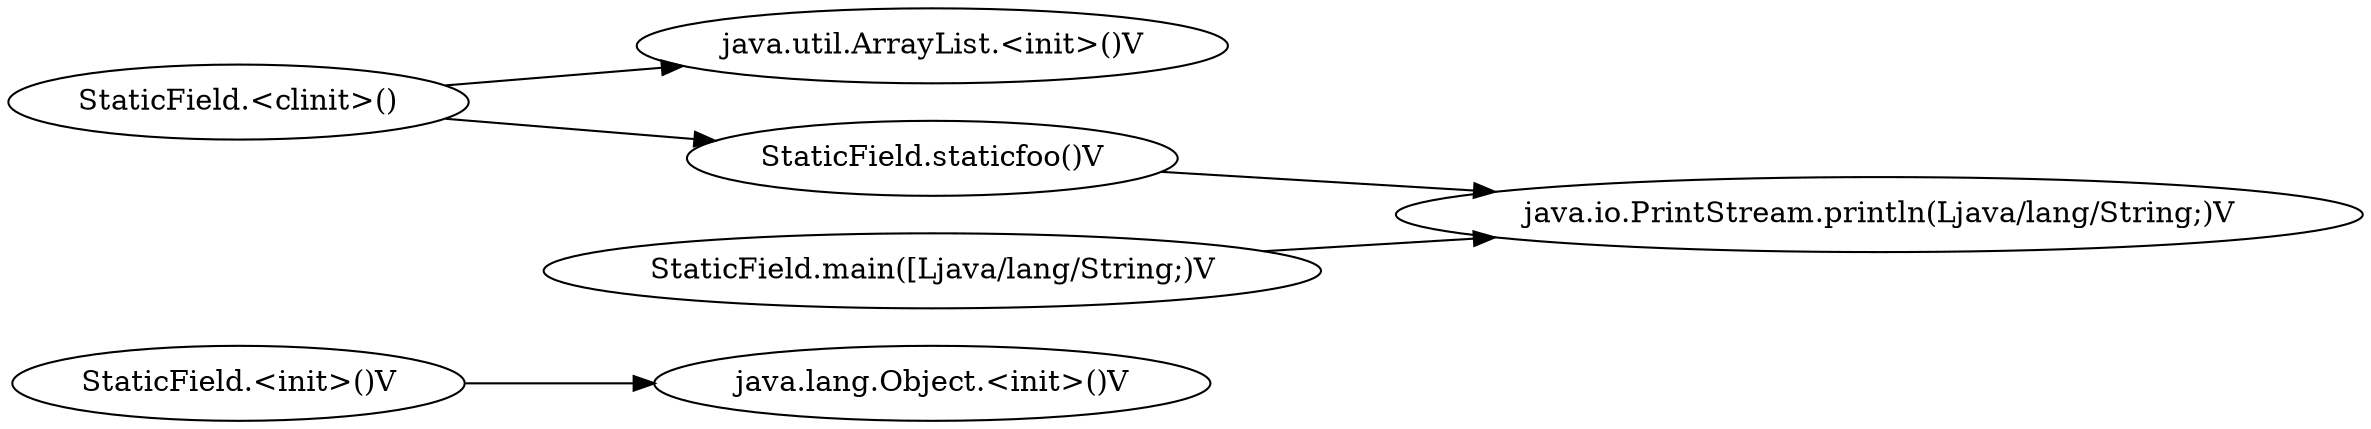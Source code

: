digraph graphname {
rankdir="LR";
120 [label="StaticField.<init>()V"]
121 [label="java.lang.Object.<init>()V"]
130 [label="StaticField.<clinit>()"]
132 [label="java.util.ArrayList.<init>()V"]
134 [label="StaticField.staticfoo()V"]
139 [label="java.io.PrintStream.println(Ljava/lang/String;)V"]
143 [label="StaticField.main([Ljava/lang/String;)V"]
120 -> 121
130 -> 132
130 -> 134
134 -> 139
143 -> 139
}
